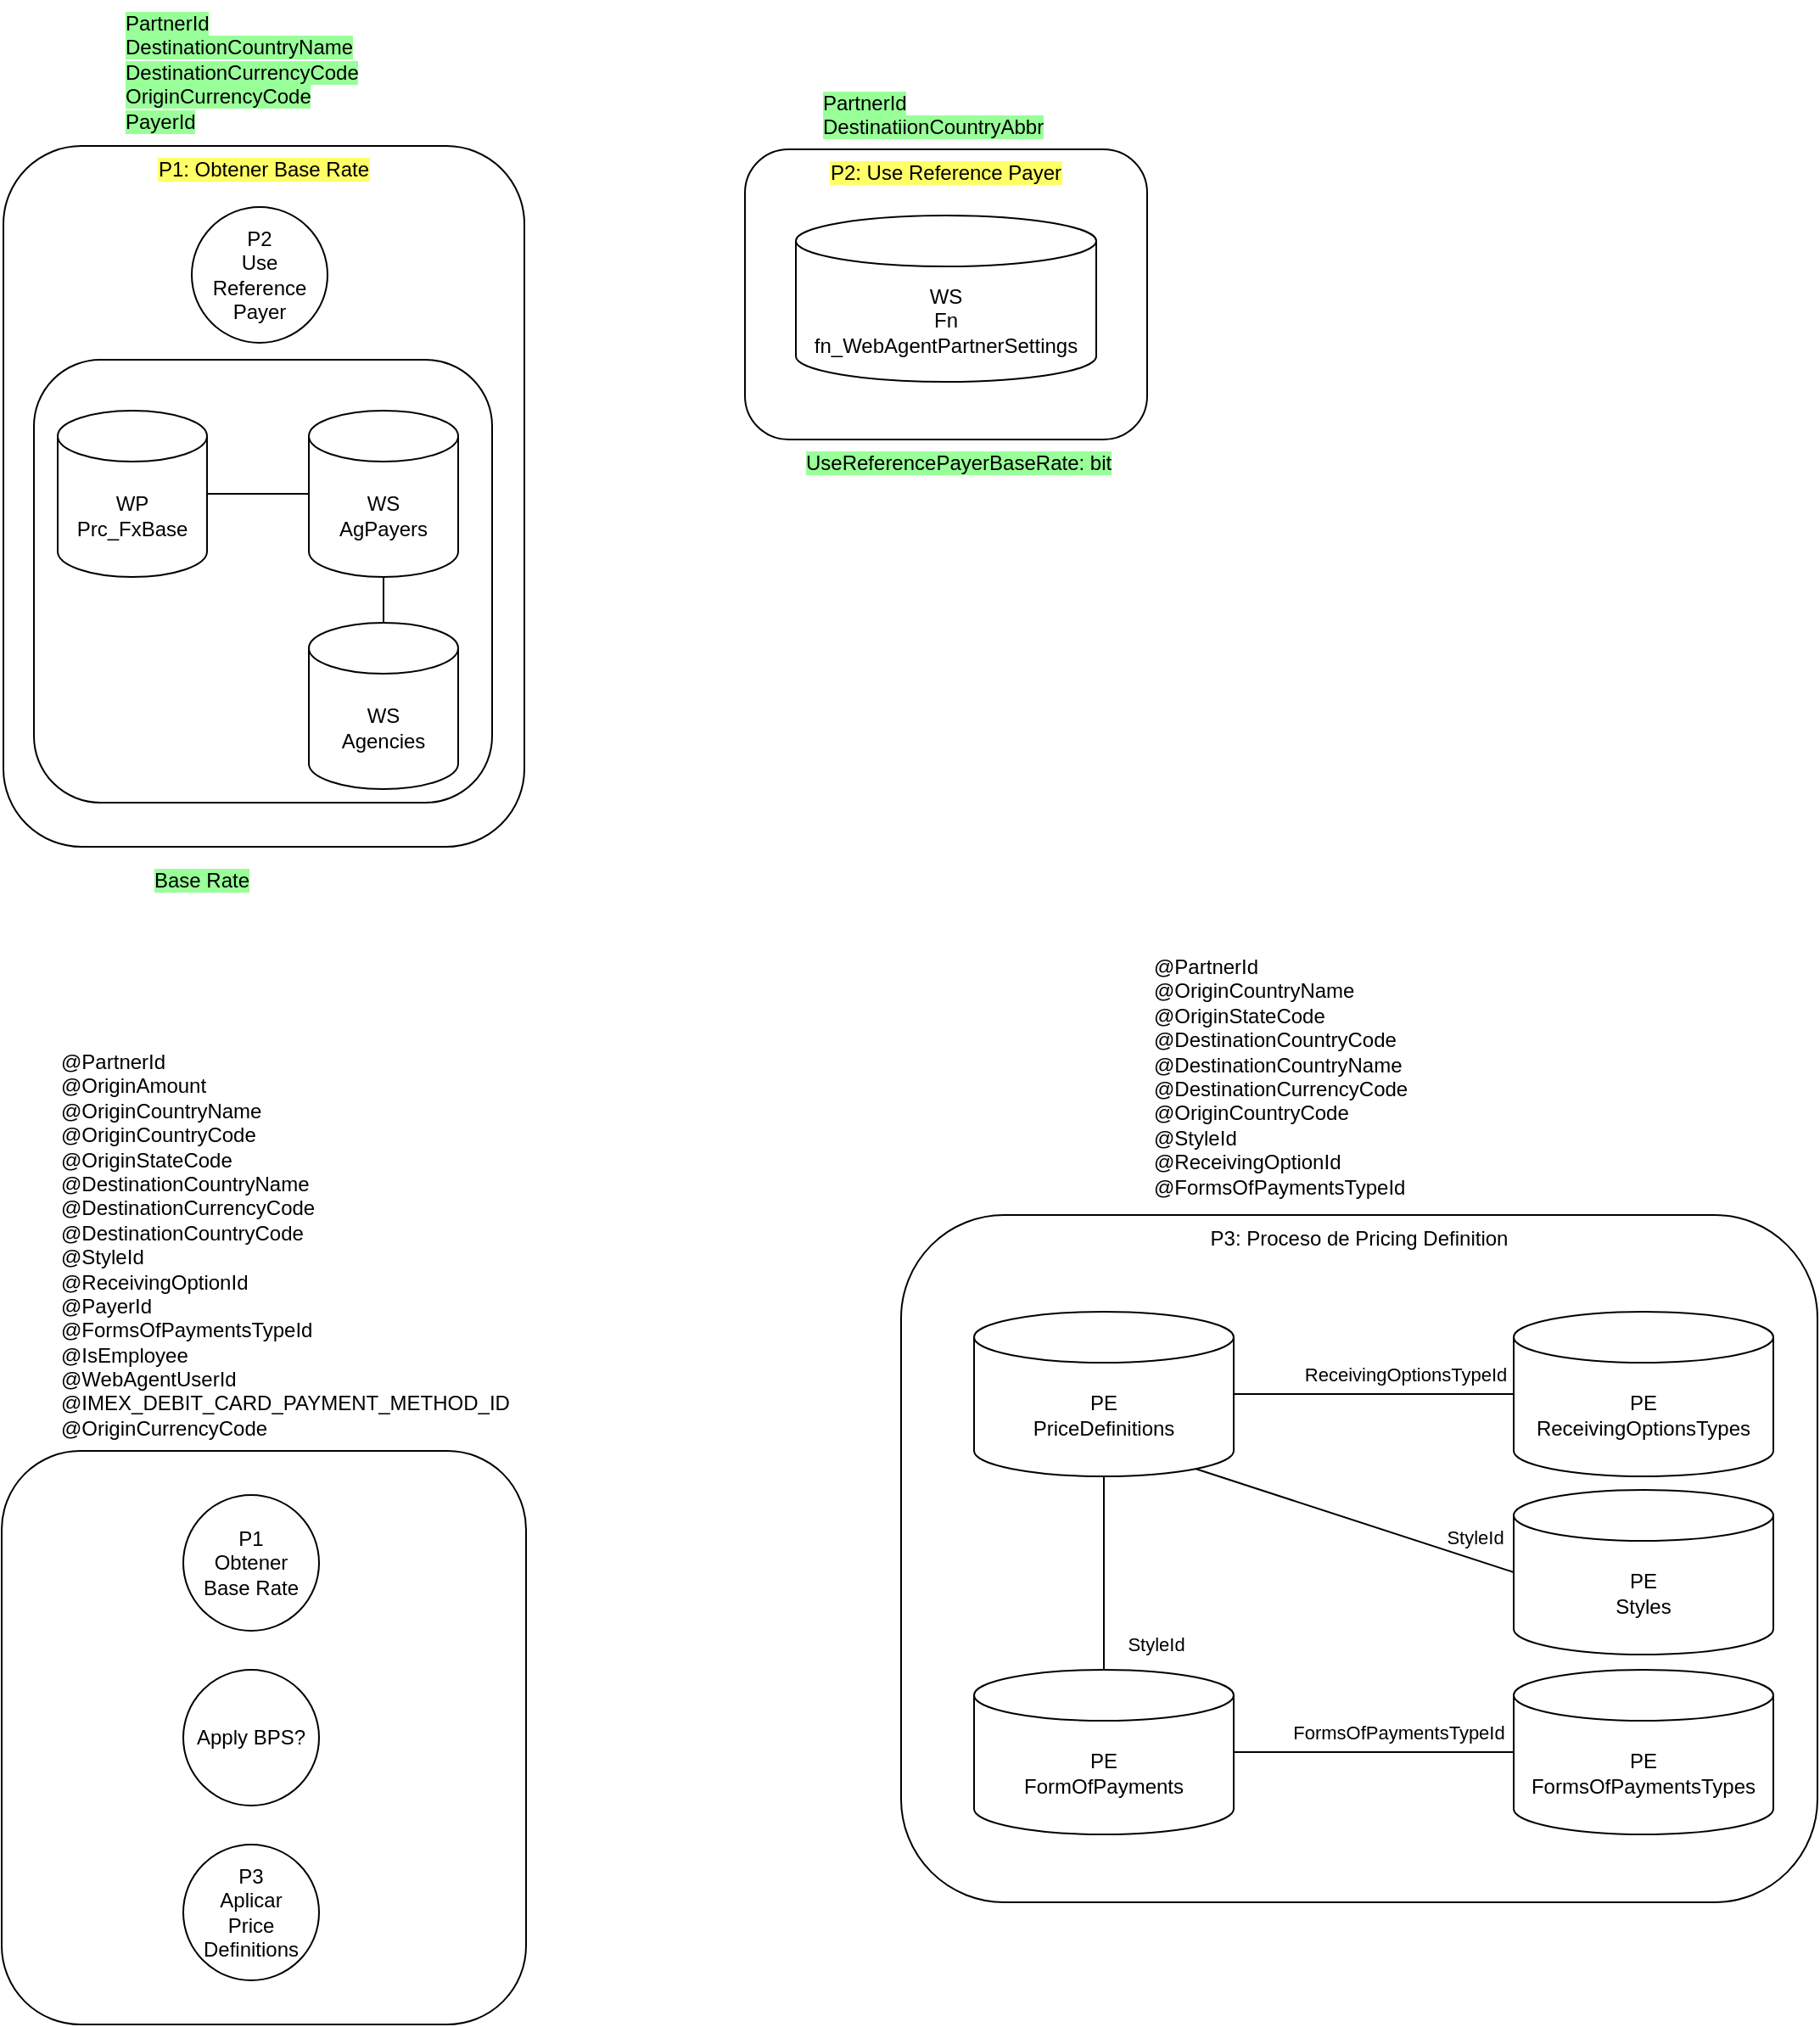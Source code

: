 <mxfile version="22.1.21" type="github">
  <diagram name="Página-1" id="Z9ccmkdessQVMvPRhgoj">
    <mxGraphModel dx="1034" dy="1138" grid="0" gridSize="10" guides="1" tooltips="1" connect="1" arrows="1" fold="1" page="0" pageScale="1" pageWidth="827" pageHeight="1169" math="0" shadow="0">
      <root>
        <mxCell id="0" />
        <mxCell id="1" parent="0" />
        <mxCell id="2KvOPoVdGtIPZ7EIpbnL-21" value="" style="rounded=1;whiteSpace=wrap;html=1;" vertex="1" parent="1">
          <mxGeometry x="528" y="685" width="309" height="338" as="geometry" />
        </mxCell>
        <mxCell id="2KvOPoVdGtIPZ7EIpbnL-22" value="" style="group" vertex="1" connectable="0" parent="1">
          <mxGeometry x="966" y="-123" width="251" height="251" as="geometry" />
        </mxCell>
        <mxCell id="2KvOPoVdGtIPZ7EIpbnL-17" value="&lt;span style=&quot;background-color: rgb(255, 255, 102);&quot;&gt;P2: Use Reference Payer&lt;/span&gt;" style="rounded=1;whiteSpace=wrap;html=1;verticalAlign=top;" vertex="1" parent="2KvOPoVdGtIPZ7EIpbnL-22">
          <mxGeometry y="41" width="237" height="171" as="geometry" />
        </mxCell>
        <mxCell id="2KvOPoVdGtIPZ7EIpbnL-18" value="WS&lt;br&gt;Fn&lt;br&gt;fn_WebAgentPartnerSettings" style="shape=cylinder3;whiteSpace=wrap;html=1;boundedLbl=1;backgroundOutline=1;size=15;" vertex="1" parent="2KvOPoVdGtIPZ7EIpbnL-22">
          <mxGeometry x="30" y="80" width="177" height="98" as="geometry" />
        </mxCell>
        <mxCell id="2KvOPoVdGtIPZ7EIpbnL-19" value="&lt;span style=&quot;background-color: rgb(153, 255, 153);&quot;&gt;PartnerId&lt;br&gt;DestinatiionCountryAbbr&lt;/span&gt;" style="text;strokeColor=none;fillColor=none;align=left;verticalAlign=top;spacingLeft=4;spacingRight=4;overflow=hidden;points=[[0,0.5],[1,0.5]];portConstraint=eastwest;rotatable=0;whiteSpace=wrap;html=1;" vertex="1" parent="2KvOPoVdGtIPZ7EIpbnL-22">
          <mxGeometry x="40" width="211" height="39" as="geometry" />
        </mxCell>
        <mxCell id="2KvOPoVdGtIPZ7EIpbnL-20" value="&lt;span style=&quot;background-color: rgb(153, 255, 153);&quot;&gt;UseReferencePayerBaseRate: bit&lt;/span&gt;" style="text;strokeColor=none;fillColor=none;align=left;verticalAlign=top;spacingLeft=4;spacingRight=4;overflow=hidden;points=[[0,0.5],[1,0.5]];portConstraint=eastwest;rotatable=0;whiteSpace=wrap;html=1;" vertex="1" parent="2KvOPoVdGtIPZ7EIpbnL-22">
          <mxGeometry x="30" y="212" width="211" height="39" as="geometry" />
        </mxCell>
        <mxCell id="2KvOPoVdGtIPZ7EIpbnL-23" value="" style="group" vertex="1" connectable="0" parent="1">
          <mxGeometry x="529" y="-170" width="307" height="545" as="geometry" />
        </mxCell>
        <mxCell id="2KvOPoVdGtIPZ7EIpbnL-9" value="&lt;span style=&quot;background-color: rgb(255, 255, 102);&quot;&gt;P1: Obtener Base Rate&lt;/span&gt;" style="rounded=1;whiteSpace=wrap;html=1;verticalAlign=top;align=center;" vertex="1" parent="2KvOPoVdGtIPZ7EIpbnL-23">
          <mxGeometry y="86" width="307" height="413" as="geometry" />
        </mxCell>
        <mxCell id="2KvOPoVdGtIPZ7EIpbnL-12" value="&lt;span style=&quot;background-color: rgb(153, 255, 153);&quot;&gt;PartnerId&lt;br&gt;DestinationCountryName&lt;br&gt;DestinationCurrencyCode&lt;br&gt;OriginCurrencyCode&lt;br&gt;PayerId&lt;/span&gt;" style="text;strokeColor=none;fillColor=none;align=left;verticalAlign=top;spacingLeft=4;spacingRight=4;overflow=hidden;points=[[0,0.5],[1,0.5]];portConstraint=eastwest;rotatable=0;whiteSpace=wrap;html=1;" vertex="1" parent="2KvOPoVdGtIPZ7EIpbnL-23">
          <mxGeometry x="66" width="211" height="88" as="geometry" />
        </mxCell>
        <mxCell id="2KvOPoVdGtIPZ7EIpbnL-14" value="&lt;span style=&quot;background-color: rgb(153, 255, 153);&quot;&gt;Base Rate&lt;/span&gt;" style="text;strokeColor=none;fillColor=none;align=left;verticalAlign=top;spacingLeft=4;spacingRight=4;overflow=hidden;points=[[0,0.5],[1,0.5]];portConstraint=eastwest;rotatable=0;whiteSpace=wrap;html=1;" vertex="1" parent="2KvOPoVdGtIPZ7EIpbnL-23">
          <mxGeometry x="83" y="505" width="211" height="40" as="geometry" />
        </mxCell>
        <mxCell id="2KvOPoVdGtIPZ7EIpbnL-15" value="P2&lt;br&gt;Use Reference&lt;br&gt;Payer" style="ellipse;whiteSpace=wrap;html=1;aspect=fixed;" vertex="1" parent="2KvOPoVdGtIPZ7EIpbnL-23">
          <mxGeometry x="111" y="122" width="80" height="80" as="geometry" />
        </mxCell>
        <mxCell id="2KvOPoVdGtIPZ7EIpbnL-16" value="" style="rounded=1;whiteSpace=wrap;html=1;" vertex="1" parent="2KvOPoVdGtIPZ7EIpbnL-23">
          <mxGeometry x="18" y="212" width="270" height="261" as="geometry" />
        </mxCell>
        <mxCell id="2KvOPoVdGtIPZ7EIpbnL-2" value="WP&lt;br&gt;Prc_FxBase" style="shape=cylinder3;whiteSpace=wrap;html=1;boundedLbl=1;backgroundOutline=1;size=15;" vertex="1" parent="2KvOPoVdGtIPZ7EIpbnL-23">
          <mxGeometry x="32" y="242" width="88" height="98" as="geometry" />
        </mxCell>
        <mxCell id="2KvOPoVdGtIPZ7EIpbnL-6" value="" style="endArrow=none;html=1;rounded=0;entryX=0;entryY=0.5;entryDx=0;entryDy=0;entryPerimeter=0;exitX=1;exitY=0.5;exitDx=0;exitDy=0;exitPerimeter=0;" edge="1" parent="2KvOPoVdGtIPZ7EIpbnL-23" source="2KvOPoVdGtIPZ7EIpbnL-2" target="2KvOPoVdGtIPZ7EIpbnL-3">
          <mxGeometry width="50" height="50" relative="1" as="geometry">
            <mxPoint x="-150" y="568" as="sourcePoint" />
            <mxPoint x="-100" y="518" as="targetPoint" />
          </mxGeometry>
        </mxCell>
        <mxCell id="2KvOPoVdGtIPZ7EIpbnL-3" value="WS&lt;br&gt;AgPayers" style="shape=cylinder3;whiteSpace=wrap;html=1;boundedLbl=1;backgroundOutline=1;size=15;" vertex="1" parent="2KvOPoVdGtIPZ7EIpbnL-23">
          <mxGeometry x="180" y="242" width="88" height="98" as="geometry" />
        </mxCell>
        <mxCell id="2KvOPoVdGtIPZ7EIpbnL-8" value="" style="endArrow=none;html=1;rounded=0;entryX=0.5;entryY=1;entryDx=0;entryDy=0;entryPerimeter=0;exitX=0.5;exitY=0;exitDx=0;exitDy=0;exitPerimeter=0;" edge="1" parent="2KvOPoVdGtIPZ7EIpbnL-23" source="2KvOPoVdGtIPZ7EIpbnL-4" target="2KvOPoVdGtIPZ7EIpbnL-3">
          <mxGeometry width="50" height="50" relative="1" as="geometry">
            <mxPoint x="-150" y="568" as="sourcePoint" />
            <mxPoint x="-100" y="518" as="targetPoint" />
          </mxGeometry>
        </mxCell>
        <mxCell id="2KvOPoVdGtIPZ7EIpbnL-4" value="WS&lt;br&gt;Agencies" style="shape=cylinder3;whiteSpace=wrap;html=1;boundedLbl=1;backgroundOutline=1;size=15;" vertex="1" parent="2KvOPoVdGtIPZ7EIpbnL-23">
          <mxGeometry x="180" y="367" width="88" height="98" as="geometry" />
        </mxCell>
        <mxCell id="2KvOPoVdGtIPZ7EIpbnL-1" value="P1&lt;br&gt;Obtener&lt;br&gt;Base Rate" style="ellipse;whiteSpace=wrap;html=1;aspect=fixed;" vertex="1" parent="1">
          <mxGeometry x="635" y="711" width="80" height="80" as="geometry" />
        </mxCell>
        <mxCell id="2KvOPoVdGtIPZ7EIpbnL-24" value="@PartnerId&lt;br&gt;@OriginAmount&lt;br&gt;@OriginCountryName&lt;br&gt;@OriginCountryCode&lt;br&gt;@OriginStateCode&lt;br&gt;@DestinationCountryName&lt;br&gt;@DestinationCurrencyCode&lt;br&gt;@DestinationCountryCode&lt;br&gt;@StyleId&lt;br&gt;@ReceivingOptionId&lt;br&gt;@PayerId&lt;br&gt;@FormsOfPaymentsTypeId&lt;br&gt;@IsEmployee&lt;br&gt;@WebAgentUserId&lt;br&gt;@IMEX_DEBIT_CARD_PAYMENT_METHOD_ID&lt;br&gt;@OriginCurrencyCode" style="text;strokeColor=none;fillColor=none;align=left;verticalAlign=top;spacingLeft=4;spacingRight=4;overflow=hidden;points=[[0,0.5],[1,0.5]];portConstraint=eastwest;rotatable=0;whiteSpace=wrap;html=1;" vertex="1" parent="1">
          <mxGeometry x="557" y="442" width="292" height="251" as="geometry" />
        </mxCell>
        <mxCell id="2KvOPoVdGtIPZ7EIpbnL-25" value="Apply BPS?" style="ellipse;whiteSpace=wrap;html=1;aspect=fixed;" vertex="1" parent="1">
          <mxGeometry x="635" y="814" width="80" height="80" as="geometry" />
        </mxCell>
        <mxCell id="2KvOPoVdGtIPZ7EIpbnL-26" value="P3&lt;br&gt;Aplicar&lt;br&gt;Price Definitions" style="ellipse;whiteSpace=wrap;html=1;aspect=fixed;" vertex="1" parent="1">
          <mxGeometry x="635" y="917" width="80" height="80" as="geometry" />
        </mxCell>
        <mxCell id="2KvOPoVdGtIPZ7EIpbnL-27" value="P3: Proceso de Pricing Definition" style="rounded=1;whiteSpace=wrap;html=1;verticalAlign=top;" vertex="1" parent="1">
          <mxGeometry x="1058" y="546" width="540" height="405" as="geometry" />
        </mxCell>
        <mxCell id="2KvOPoVdGtIPZ7EIpbnL-28" value="PE&lt;br&gt;PriceDefinitions" style="shape=cylinder3;whiteSpace=wrap;html=1;boundedLbl=1;backgroundOutline=1;size=15;" vertex="1" parent="1">
          <mxGeometry x="1101" y="603" width="153" height="97" as="geometry" />
        </mxCell>
        <mxCell id="2KvOPoVdGtIPZ7EIpbnL-29" value="PE&lt;br&gt;ReceivingOptionsTypes" style="shape=cylinder3;whiteSpace=wrap;html=1;boundedLbl=1;backgroundOutline=1;size=15;" vertex="1" parent="1">
          <mxGeometry x="1419" y="603" width="153" height="97" as="geometry" />
        </mxCell>
        <mxCell id="2KvOPoVdGtIPZ7EIpbnL-30" value="PE&lt;br&gt;Styles" style="shape=cylinder3;whiteSpace=wrap;html=1;boundedLbl=1;backgroundOutline=1;size=15;" vertex="1" parent="1">
          <mxGeometry x="1419" y="708" width="153" height="97" as="geometry" />
        </mxCell>
        <mxCell id="2KvOPoVdGtIPZ7EIpbnL-31" value="PE&lt;br&gt;FormOfPayments" style="shape=cylinder3;whiteSpace=wrap;html=1;boundedLbl=1;backgroundOutline=1;size=15;" vertex="1" parent="1">
          <mxGeometry x="1101" y="814" width="153" height="97" as="geometry" />
        </mxCell>
        <mxCell id="2KvOPoVdGtIPZ7EIpbnL-32" value="PE&lt;br&gt;FormsOfPaymentsTypes" style="shape=cylinder3;whiteSpace=wrap;html=1;boundedLbl=1;backgroundOutline=1;size=15;" vertex="1" parent="1">
          <mxGeometry x="1419" y="814" width="153" height="97" as="geometry" />
        </mxCell>
        <mxCell id="2KvOPoVdGtIPZ7EIpbnL-33" value="" style="endArrow=none;html=1;rounded=0;entryX=1;entryY=0.5;entryDx=0;entryDy=0;entryPerimeter=0;exitX=0;exitY=0.5;exitDx=0;exitDy=0;exitPerimeter=0;" edge="1" parent="1" source="2KvOPoVdGtIPZ7EIpbnL-29" target="2KvOPoVdGtIPZ7EIpbnL-28">
          <mxGeometry width="50" height="50" relative="1" as="geometry">
            <mxPoint x="1063" y="780" as="sourcePoint" />
            <mxPoint x="1113" y="730" as="targetPoint" />
          </mxGeometry>
        </mxCell>
        <mxCell id="2KvOPoVdGtIPZ7EIpbnL-34" value="ReceivingOptionsTypeId" style="edgeLabel;html=1;align=center;verticalAlign=middle;resizable=0;points=[];" vertex="1" connectable="0" parent="2KvOPoVdGtIPZ7EIpbnL-33">
          <mxGeometry x="-0.37" relative="1" as="geometry">
            <mxPoint x="-12" y="-12" as="offset" />
          </mxGeometry>
        </mxCell>
        <mxCell id="2KvOPoVdGtIPZ7EIpbnL-36" value="" style="endArrow=none;html=1;rounded=0;entryX=0.855;entryY=1;entryDx=0;entryDy=-4.35;entryPerimeter=0;exitX=0;exitY=0.5;exitDx=0;exitDy=0;exitPerimeter=0;" edge="1" parent="1" source="2KvOPoVdGtIPZ7EIpbnL-30" target="2KvOPoVdGtIPZ7EIpbnL-28">
          <mxGeometry width="50" height="50" relative="1" as="geometry">
            <mxPoint x="1429" y="662" as="sourcePoint" />
            <mxPoint x="1264" y="662" as="targetPoint" />
          </mxGeometry>
        </mxCell>
        <mxCell id="2KvOPoVdGtIPZ7EIpbnL-37" value="StyleId" style="edgeLabel;html=1;align=center;verticalAlign=middle;resizable=0;points=[];" vertex="1" connectable="0" parent="2KvOPoVdGtIPZ7EIpbnL-36">
          <mxGeometry x="-0.37" relative="1" as="geometry">
            <mxPoint x="36" y="-2" as="offset" />
          </mxGeometry>
        </mxCell>
        <mxCell id="2KvOPoVdGtIPZ7EIpbnL-38" value="" style="endArrow=none;html=1;rounded=0;entryX=0.5;entryY=1;entryDx=0;entryDy=0;entryPerimeter=0;exitX=0.5;exitY=0;exitDx=0;exitDy=0;exitPerimeter=0;" edge="1" parent="1" source="2KvOPoVdGtIPZ7EIpbnL-31" target="2KvOPoVdGtIPZ7EIpbnL-28">
          <mxGeometry width="50" height="50" relative="1" as="geometry">
            <mxPoint x="1063" y="880" as="sourcePoint" />
            <mxPoint x="1113" y="830" as="targetPoint" />
          </mxGeometry>
        </mxCell>
        <mxCell id="2KvOPoVdGtIPZ7EIpbnL-39" value="StyleId" style="edgeLabel;html=1;align=center;verticalAlign=middle;resizable=0;points=[];" vertex="1" connectable="0" parent="2KvOPoVdGtIPZ7EIpbnL-38">
          <mxGeometry x="-0.716" y="2" relative="1" as="geometry">
            <mxPoint x="32" y="1" as="offset" />
          </mxGeometry>
        </mxCell>
        <mxCell id="2KvOPoVdGtIPZ7EIpbnL-40" value="" style="endArrow=none;html=1;rounded=0;entryX=1;entryY=0.5;entryDx=0;entryDy=0;entryPerimeter=0;exitX=0;exitY=0.5;exitDx=0;exitDy=0;exitPerimeter=0;" edge="1" parent="1" source="2KvOPoVdGtIPZ7EIpbnL-32" target="2KvOPoVdGtIPZ7EIpbnL-31">
          <mxGeometry width="50" height="50" relative="1" as="geometry">
            <mxPoint x="1063" y="880" as="sourcePoint" />
            <mxPoint x="1113" y="830" as="targetPoint" />
          </mxGeometry>
        </mxCell>
        <mxCell id="2KvOPoVdGtIPZ7EIpbnL-41" value="FormsOfPaymentsTypeId" style="edgeLabel;html=1;align=center;verticalAlign=middle;resizable=0;points=[];" vertex="1" connectable="0" parent="2KvOPoVdGtIPZ7EIpbnL-40">
          <mxGeometry x="0.076" y="-1" relative="1" as="geometry">
            <mxPoint x="21" y="-11" as="offset" />
          </mxGeometry>
        </mxCell>
        <mxCell id="2KvOPoVdGtIPZ7EIpbnL-42" value="@PartnerId&lt;br&gt;@OriginCountryName&lt;br&gt;@OriginStateCode&lt;br&gt;@DestinationCountryCode&lt;br&gt;@DestinationCountryName&lt;br&gt;@DestinationCurrencyCode&lt;br&gt;@OriginCountryCode&lt;br&gt;@StyleId&lt;br&gt;@ReceivingOptionId&lt;br&gt;@FormsOfPaymentsTypeId" style="text;strokeColor=none;fillColor=none;align=left;verticalAlign=top;spacingLeft=4;spacingRight=4;overflow=hidden;points=[[0,0.5],[1,0.5]];portConstraint=eastwest;rotatable=0;whiteSpace=wrap;html=1;" vertex="1" parent="1">
          <mxGeometry x="1201" y="386" width="292" height="157" as="geometry" />
        </mxCell>
      </root>
    </mxGraphModel>
  </diagram>
</mxfile>
